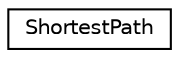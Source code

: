 digraph "Graficzna hierarchia klas"
{
  edge [fontname="Helvetica",fontsize="10",labelfontname="Helvetica",labelfontsize="10"];
  node [fontname="Helvetica",fontsize="10",shape=record];
  rankdir="LR";
  Node1 [label="ShortestPath",height=0.2,width=0.4,color="black", fillcolor="white", style="filled",URL="$class_shortest_path.html",tooltip="Klasa odpowiadająca za wyznaczanie najkrótszej ścieżki pomiędzy elementami o podanych ID..."];
}
